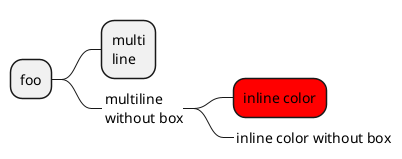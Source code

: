 @startmindmap
* foo
**:multi
line;
**_:multiline
without box;
***[#red] inline color
***[#blue]_ inline color without box
@endmindmap
